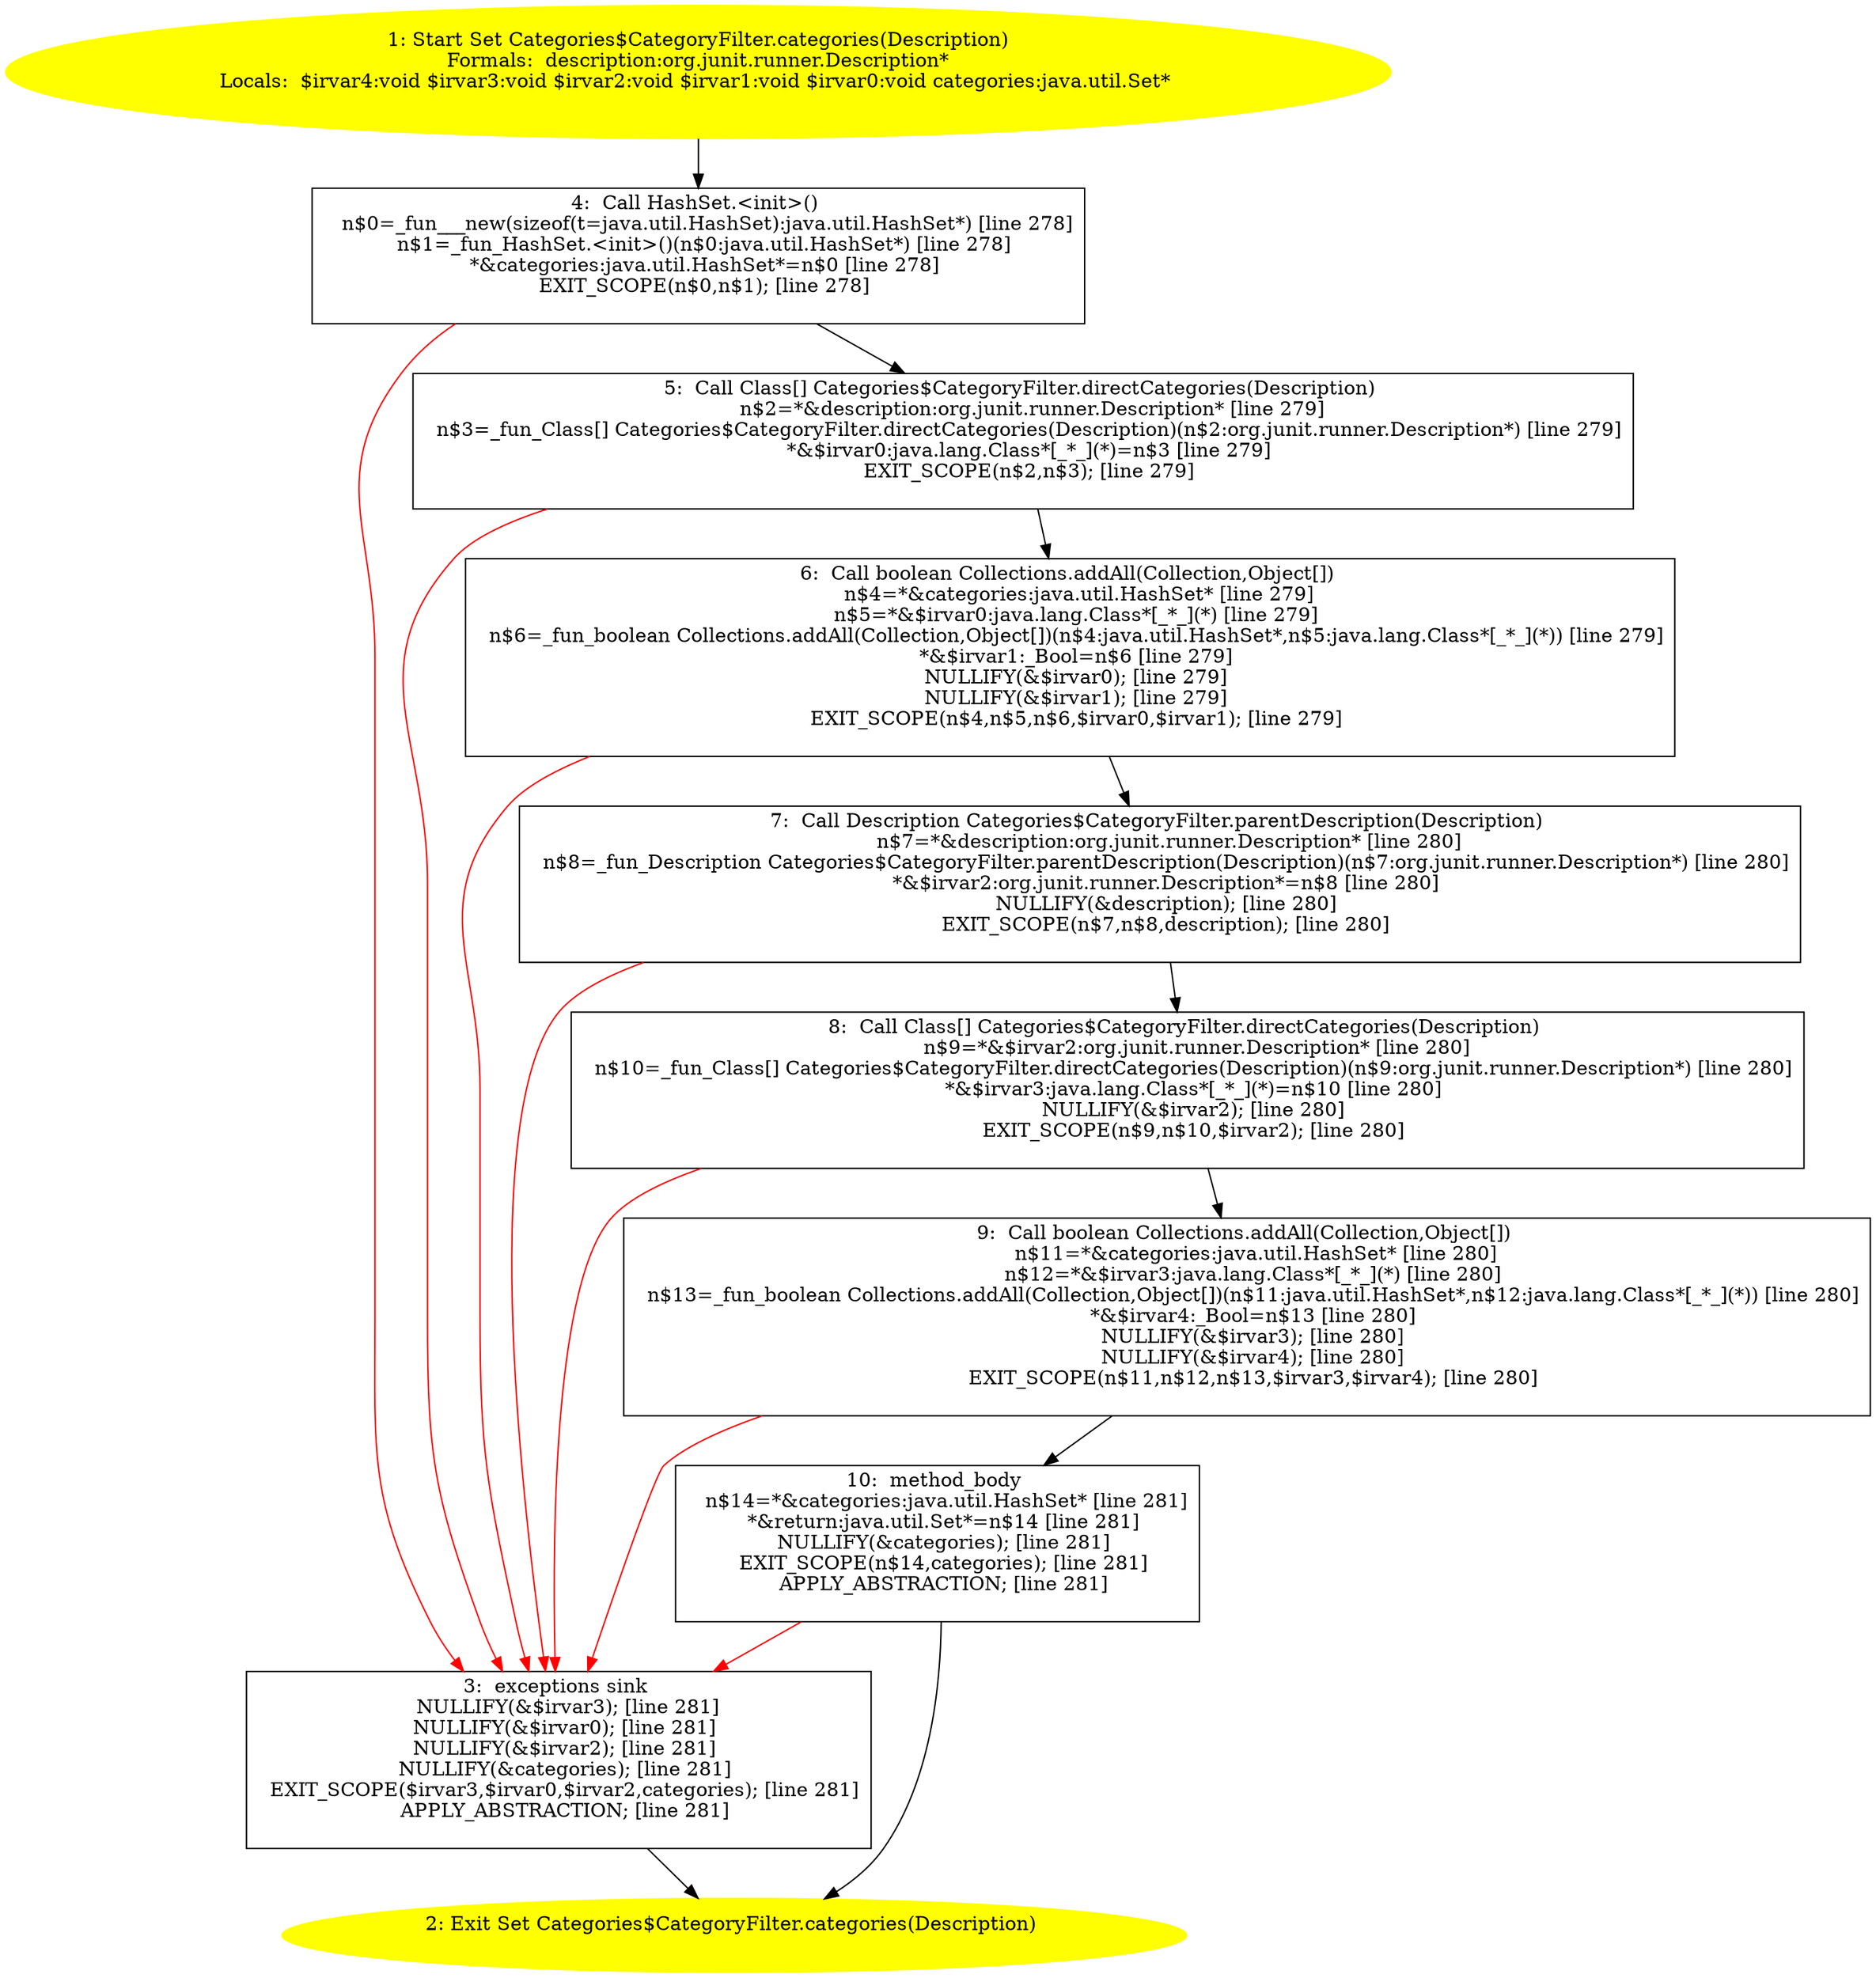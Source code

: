 /* @generated */
digraph cfg {
"org.junit.experimental.categories.Categories$CategoryFilter.categories(org.junit.runner.Description).90aa11c34719030b018bf3dd44d21764_1" [label="1: Start Set Categories$CategoryFilter.categories(Description)\nFormals:  description:org.junit.runner.Description*\nLocals:  $irvar4:void $irvar3:void $irvar2:void $irvar1:void $irvar0:void categories:java.util.Set* \n  " color=yellow style=filled]
	

	 "org.junit.experimental.categories.Categories$CategoryFilter.categories(org.junit.runner.Description).90aa11c34719030b018bf3dd44d21764_1" -> "org.junit.experimental.categories.Categories$CategoryFilter.categories(org.junit.runner.Description).90aa11c34719030b018bf3dd44d21764_4" ;
"org.junit.experimental.categories.Categories$CategoryFilter.categories(org.junit.runner.Description).90aa11c34719030b018bf3dd44d21764_2" [label="2: Exit Set Categories$CategoryFilter.categories(Description) \n  " color=yellow style=filled]
	

"org.junit.experimental.categories.Categories$CategoryFilter.categories(org.junit.runner.Description).90aa11c34719030b018bf3dd44d21764_3" [label="3:  exceptions sink \n   NULLIFY(&$irvar3); [line 281]\n  NULLIFY(&$irvar0); [line 281]\n  NULLIFY(&$irvar2); [line 281]\n  NULLIFY(&categories); [line 281]\n  EXIT_SCOPE($irvar3,$irvar0,$irvar2,categories); [line 281]\n  APPLY_ABSTRACTION; [line 281]\n " shape="box"]
	

	 "org.junit.experimental.categories.Categories$CategoryFilter.categories(org.junit.runner.Description).90aa11c34719030b018bf3dd44d21764_3" -> "org.junit.experimental.categories.Categories$CategoryFilter.categories(org.junit.runner.Description).90aa11c34719030b018bf3dd44d21764_2" ;
"org.junit.experimental.categories.Categories$CategoryFilter.categories(org.junit.runner.Description).90aa11c34719030b018bf3dd44d21764_4" [label="4:  Call HashSet.<init>() \n   n$0=_fun___new(sizeof(t=java.util.HashSet):java.util.HashSet*) [line 278]\n  n$1=_fun_HashSet.<init>()(n$0:java.util.HashSet*) [line 278]\n  *&categories:java.util.HashSet*=n$0 [line 278]\n  EXIT_SCOPE(n$0,n$1); [line 278]\n " shape="box"]
	

	 "org.junit.experimental.categories.Categories$CategoryFilter.categories(org.junit.runner.Description).90aa11c34719030b018bf3dd44d21764_4" -> "org.junit.experimental.categories.Categories$CategoryFilter.categories(org.junit.runner.Description).90aa11c34719030b018bf3dd44d21764_5" ;
	 "org.junit.experimental.categories.Categories$CategoryFilter.categories(org.junit.runner.Description).90aa11c34719030b018bf3dd44d21764_4" -> "org.junit.experimental.categories.Categories$CategoryFilter.categories(org.junit.runner.Description).90aa11c34719030b018bf3dd44d21764_3" [color="red" ];
"org.junit.experimental.categories.Categories$CategoryFilter.categories(org.junit.runner.Description).90aa11c34719030b018bf3dd44d21764_5" [label="5:  Call Class[] Categories$CategoryFilter.directCategories(Description) \n   n$2=*&description:org.junit.runner.Description* [line 279]\n  n$3=_fun_Class[] Categories$CategoryFilter.directCategories(Description)(n$2:org.junit.runner.Description*) [line 279]\n  *&$irvar0:java.lang.Class*[_*_](*)=n$3 [line 279]\n  EXIT_SCOPE(n$2,n$3); [line 279]\n " shape="box"]
	

	 "org.junit.experimental.categories.Categories$CategoryFilter.categories(org.junit.runner.Description).90aa11c34719030b018bf3dd44d21764_5" -> "org.junit.experimental.categories.Categories$CategoryFilter.categories(org.junit.runner.Description).90aa11c34719030b018bf3dd44d21764_6" ;
	 "org.junit.experimental.categories.Categories$CategoryFilter.categories(org.junit.runner.Description).90aa11c34719030b018bf3dd44d21764_5" -> "org.junit.experimental.categories.Categories$CategoryFilter.categories(org.junit.runner.Description).90aa11c34719030b018bf3dd44d21764_3" [color="red" ];
"org.junit.experimental.categories.Categories$CategoryFilter.categories(org.junit.runner.Description).90aa11c34719030b018bf3dd44d21764_6" [label="6:  Call boolean Collections.addAll(Collection,Object[]) \n   n$4=*&categories:java.util.HashSet* [line 279]\n  n$5=*&$irvar0:java.lang.Class*[_*_](*) [line 279]\n  n$6=_fun_boolean Collections.addAll(Collection,Object[])(n$4:java.util.HashSet*,n$5:java.lang.Class*[_*_](*)) [line 279]\n  *&$irvar1:_Bool=n$6 [line 279]\n  NULLIFY(&$irvar0); [line 279]\n  NULLIFY(&$irvar1); [line 279]\n  EXIT_SCOPE(n$4,n$5,n$6,$irvar0,$irvar1); [line 279]\n " shape="box"]
	

	 "org.junit.experimental.categories.Categories$CategoryFilter.categories(org.junit.runner.Description).90aa11c34719030b018bf3dd44d21764_6" -> "org.junit.experimental.categories.Categories$CategoryFilter.categories(org.junit.runner.Description).90aa11c34719030b018bf3dd44d21764_7" ;
	 "org.junit.experimental.categories.Categories$CategoryFilter.categories(org.junit.runner.Description).90aa11c34719030b018bf3dd44d21764_6" -> "org.junit.experimental.categories.Categories$CategoryFilter.categories(org.junit.runner.Description).90aa11c34719030b018bf3dd44d21764_3" [color="red" ];
"org.junit.experimental.categories.Categories$CategoryFilter.categories(org.junit.runner.Description).90aa11c34719030b018bf3dd44d21764_7" [label="7:  Call Description Categories$CategoryFilter.parentDescription(Description) \n   n$7=*&description:org.junit.runner.Description* [line 280]\n  n$8=_fun_Description Categories$CategoryFilter.parentDescription(Description)(n$7:org.junit.runner.Description*) [line 280]\n  *&$irvar2:org.junit.runner.Description*=n$8 [line 280]\n  NULLIFY(&description); [line 280]\n  EXIT_SCOPE(n$7,n$8,description); [line 280]\n " shape="box"]
	

	 "org.junit.experimental.categories.Categories$CategoryFilter.categories(org.junit.runner.Description).90aa11c34719030b018bf3dd44d21764_7" -> "org.junit.experimental.categories.Categories$CategoryFilter.categories(org.junit.runner.Description).90aa11c34719030b018bf3dd44d21764_8" ;
	 "org.junit.experimental.categories.Categories$CategoryFilter.categories(org.junit.runner.Description).90aa11c34719030b018bf3dd44d21764_7" -> "org.junit.experimental.categories.Categories$CategoryFilter.categories(org.junit.runner.Description).90aa11c34719030b018bf3dd44d21764_3" [color="red" ];
"org.junit.experimental.categories.Categories$CategoryFilter.categories(org.junit.runner.Description).90aa11c34719030b018bf3dd44d21764_8" [label="8:  Call Class[] Categories$CategoryFilter.directCategories(Description) \n   n$9=*&$irvar2:org.junit.runner.Description* [line 280]\n  n$10=_fun_Class[] Categories$CategoryFilter.directCategories(Description)(n$9:org.junit.runner.Description*) [line 280]\n  *&$irvar3:java.lang.Class*[_*_](*)=n$10 [line 280]\n  NULLIFY(&$irvar2); [line 280]\n  EXIT_SCOPE(n$9,n$10,$irvar2); [line 280]\n " shape="box"]
	

	 "org.junit.experimental.categories.Categories$CategoryFilter.categories(org.junit.runner.Description).90aa11c34719030b018bf3dd44d21764_8" -> "org.junit.experimental.categories.Categories$CategoryFilter.categories(org.junit.runner.Description).90aa11c34719030b018bf3dd44d21764_9" ;
	 "org.junit.experimental.categories.Categories$CategoryFilter.categories(org.junit.runner.Description).90aa11c34719030b018bf3dd44d21764_8" -> "org.junit.experimental.categories.Categories$CategoryFilter.categories(org.junit.runner.Description).90aa11c34719030b018bf3dd44d21764_3" [color="red" ];
"org.junit.experimental.categories.Categories$CategoryFilter.categories(org.junit.runner.Description).90aa11c34719030b018bf3dd44d21764_9" [label="9:  Call boolean Collections.addAll(Collection,Object[]) \n   n$11=*&categories:java.util.HashSet* [line 280]\n  n$12=*&$irvar3:java.lang.Class*[_*_](*) [line 280]\n  n$13=_fun_boolean Collections.addAll(Collection,Object[])(n$11:java.util.HashSet*,n$12:java.lang.Class*[_*_](*)) [line 280]\n  *&$irvar4:_Bool=n$13 [line 280]\n  NULLIFY(&$irvar3); [line 280]\n  NULLIFY(&$irvar4); [line 280]\n  EXIT_SCOPE(n$11,n$12,n$13,$irvar3,$irvar4); [line 280]\n " shape="box"]
	

	 "org.junit.experimental.categories.Categories$CategoryFilter.categories(org.junit.runner.Description).90aa11c34719030b018bf3dd44d21764_9" -> "org.junit.experimental.categories.Categories$CategoryFilter.categories(org.junit.runner.Description).90aa11c34719030b018bf3dd44d21764_10" ;
	 "org.junit.experimental.categories.Categories$CategoryFilter.categories(org.junit.runner.Description).90aa11c34719030b018bf3dd44d21764_9" -> "org.junit.experimental.categories.Categories$CategoryFilter.categories(org.junit.runner.Description).90aa11c34719030b018bf3dd44d21764_3" [color="red" ];
"org.junit.experimental.categories.Categories$CategoryFilter.categories(org.junit.runner.Description).90aa11c34719030b018bf3dd44d21764_10" [label="10:  method_body \n   n$14=*&categories:java.util.HashSet* [line 281]\n  *&return:java.util.Set*=n$14 [line 281]\n  NULLIFY(&categories); [line 281]\n  EXIT_SCOPE(n$14,categories); [line 281]\n  APPLY_ABSTRACTION; [line 281]\n " shape="box"]
	

	 "org.junit.experimental.categories.Categories$CategoryFilter.categories(org.junit.runner.Description).90aa11c34719030b018bf3dd44d21764_10" -> "org.junit.experimental.categories.Categories$CategoryFilter.categories(org.junit.runner.Description).90aa11c34719030b018bf3dd44d21764_2" ;
	 "org.junit.experimental.categories.Categories$CategoryFilter.categories(org.junit.runner.Description).90aa11c34719030b018bf3dd44d21764_10" -> "org.junit.experimental.categories.Categories$CategoryFilter.categories(org.junit.runner.Description).90aa11c34719030b018bf3dd44d21764_3" [color="red" ];
}
